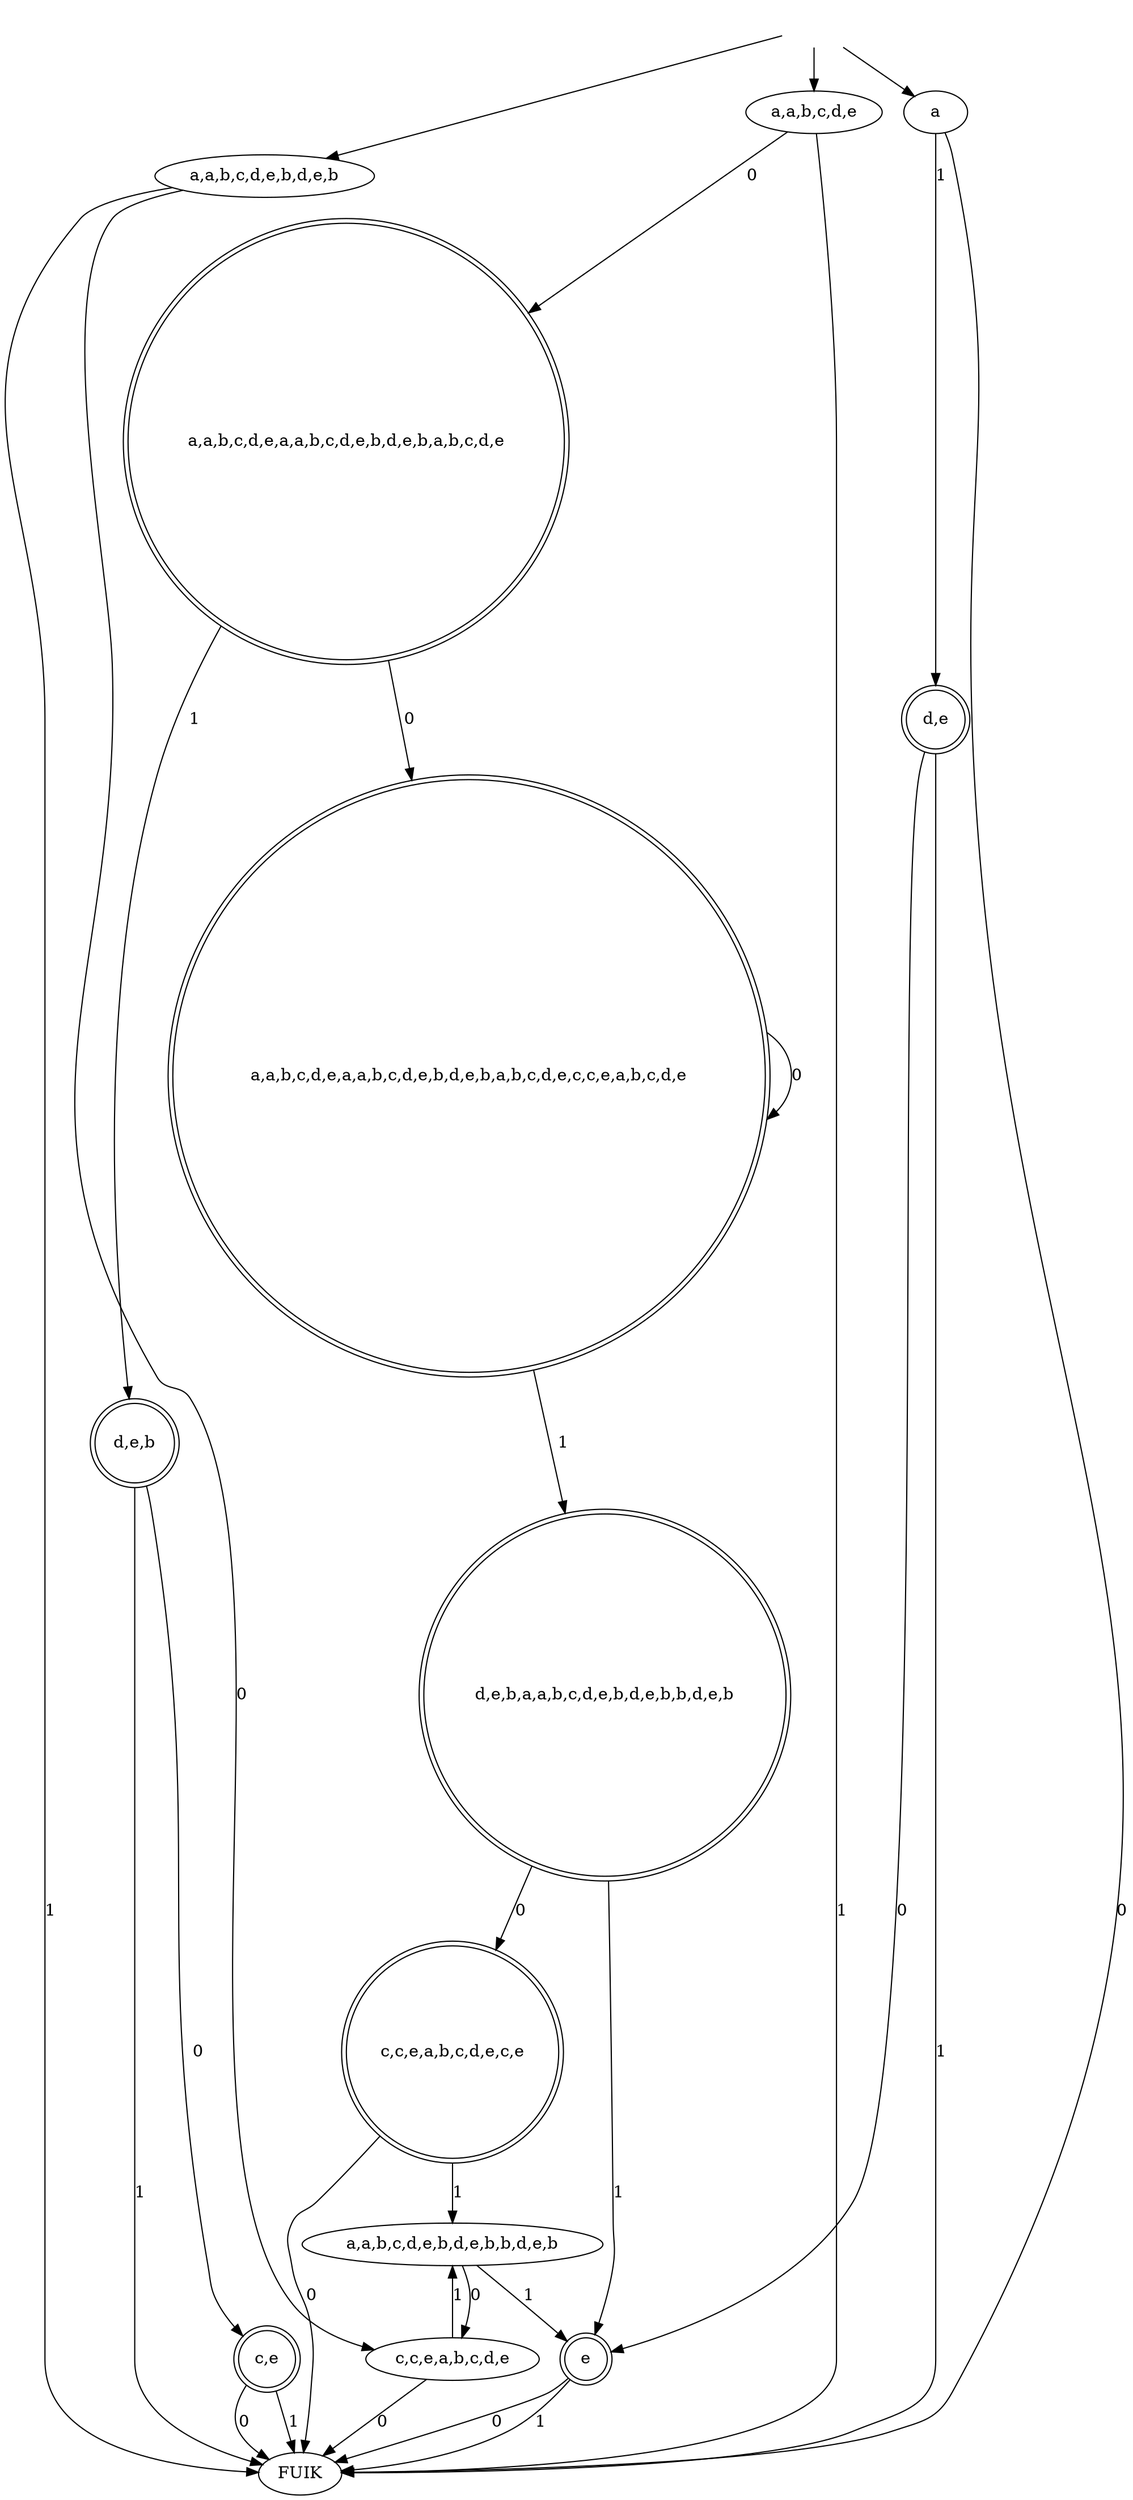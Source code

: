 digraph {
 "" [shape=none]
 "a,a,b,c,d,e,a,a,b,c,d,e,b,d,e,b,a,b,c,d,e"  [shape=doublecircle]
 "a,a,b,c,d,e,a,a,b,c,d,e,b,d,e,b,a,b,c,d,e,c,c,e,a,b,c,d,e"  [shape=doublecircle]
 "c,c,e,a,b,c,d,e,c,e"  [shape=doublecircle]
 "c,e"  [shape=doublecircle]
 "d,e"  [shape=doublecircle]
 "d,e,b"  [shape=doublecircle]
 "d,e,b,a,a,b,c,d,e,b,d,e,b,b,d,e,b"  [shape=doublecircle]
 "e"  [shape=doublecircle]

"" -> "a"
"" -> "a,a,b,c,d,e"
"" -> "a,a,b,c,d,e,b,d,e,b"
"a" -> "FUIK"[label="0", weight="0"];
"a" -> "d,e"[label="1", weight="1"];
"a,a,b,c,d,e" -> "a,a,b,c,d,e,a,a,b,c,d,e,b,d,e,b,a,b,c,d,e"[label="0", weight="0"];
"a,a,b,c,d,e" -> "FUIK"[label="1", weight="1"];
"a,a,b,c,d,e,a,a,b,c,d,e,b,d,e,b,a,b,c,d,e" -> "a,a,b,c,d,e,a,a,b,c,d,e,b,d,e,b,a,b,c,d,e,c,c,e,a,b,c,d,e"[label="0", weight="0"];
"a,a,b,c,d,e,a,a,b,c,d,e,b,d,e,b,a,b,c,d,e" -> "d,e,b"[label="1", weight="1"];
"a,a,b,c,d,e,a,a,b,c,d,e,b,d,e,b,a,b,c,d,e,c,c,e,a,b,c,d,e" -> "a,a,b,c,d,e,a,a,b,c,d,e,b,d,e,b,a,b,c,d,e,c,c,e,a,b,c,d,e"[label="0", weight="0"];
"a,a,b,c,d,e,a,a,b,c,d,e,b,d,e,b,a,b,c,d,e,c,c,e,a,b,c,d,e" -> "d,e,b,a,a,b,c,d,e,b,d,e,b,b,d,e,b"[label="1", weight="1"];
"a,a,b,c,d,e,b,d,e,b" -> "c,c,e,a,b,c,d,e"[label="0", weight="0"];
"a,a,b,c,d,e,b,d,e,b" -> "FUIK"[label="1", weight="1"];
"a,a,b,c,d,e,b,d,e,b,b,d,e,b" -> "c,c,e,a,b,c,d,e"[label="0", weight="0"];
"a,a,b,c,d,e,b,d,e,b,b,d,e,b" -> "e"[label="1", weight="1"];
"c,c,e,a,b,c,d,e" -> "FUIK"[label="0", weight="0"];
"c,c,e,a,b,c,d,e" -> "a,a,b,c,d,e,b,d,e,b,b,d,e,b"[label="1", weight="1"];
"c,c,e,a,b,c,d,e,c,e" -> "FUIK"[label="0", weight="0"];
"c,c,e,a,b,c,d,e,c,e" -> "a,a,b,c,d,e,b,d,e,b,b,d,e,b"[label="1", weight="1"];
"c,e" -> "FUIK"[label="0", weight="0"];
"c,e" -> "FUIK"[label="1", weight="1"];
"d,e" -> "e"[label="0", weight="0"];
"d,e" -> "FUIK"[label="1", weight="1"];
"d,e,b" -> "c,e"[label="0", weight="0"];
"d,e,b" -> "FUIK"[label="1", weight="1"];
"d,e,b,a,a,b,c,d,e,b,d,e,b,b,d,e,b" -> "c,c,e,a,b,c,d,e,c,e"[label="0", weight="0"];
"d,e,b,a,a,b,c,d,e,b,d,e,b,b,d,e,b" -> "e"[label="1", weight="1"];
"e" -> "FUIK"[label="0", weight="0"];
"e" -> "FUIK"[label="1", weight="1"];
}
